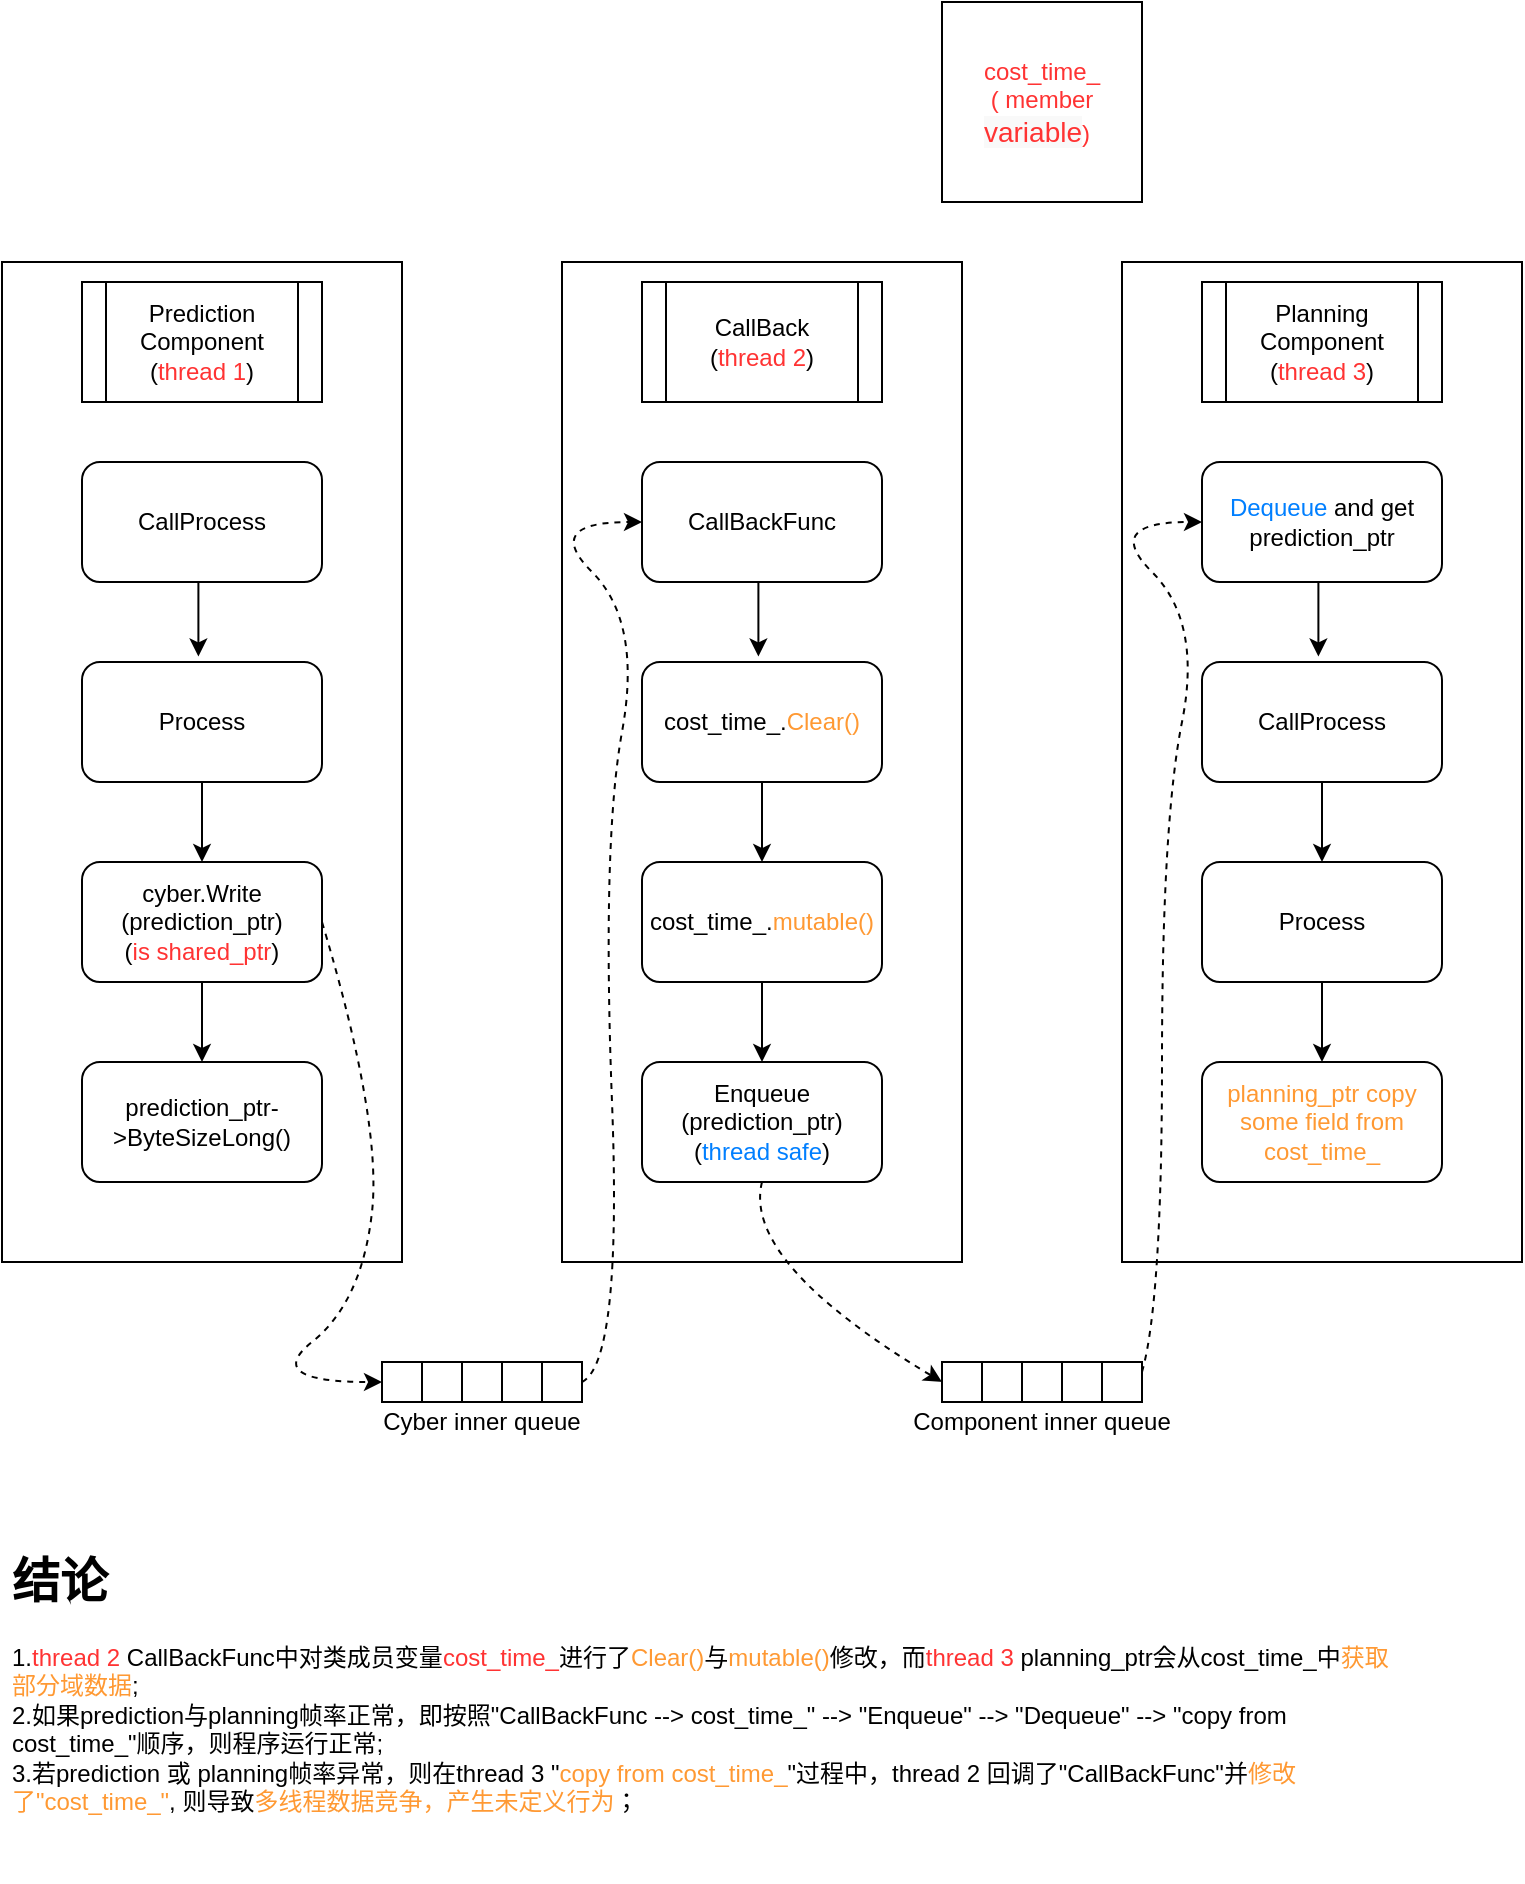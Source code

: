 <mxfile version="14.9.6" type="github">
  <diagram id="V7ID9nHgr5J-yR-d5yib" name="第 1 页">
    <mxGraphModel dx="1422" dy="724" grid="1" gridSize="10" guides="1" tooltips="1" connect="1" arrows="1" fold="1" page="1" pageScale="1" pageWidth="827" pageHeight="1169" math="0" shadow="0">
      <root>
        <mxCell id="0" />
        <mxCell id="1" parent="0" />
        <mxCell id="6c5y5zxhMUdatT_7hTFU-1" value="" style="rounded=0;whiteSpace=wrap;html=1;" vertex="1" parent="1">
          <mxGeometry x="40" y="240" width="200" height="500" as="geometry" />
        </mxCell>
        <mxCell id="6c5y5zxhMUdatT_7hTFU-2" value="Prediction Component&lt;br&gt;(&lt;font color=&quot;#ff3333&quot;&gt;thread 1&lt;/font&gt;)" style="shape=process;whiteSpace=wrap;html=1;backgroundOutline=1;" vertex="1" parent="1">
          <mxGeometry x="80" y="250" width="120" height="60" as="geometry" />
        </mxCell>
        <mxCell id="6c5y5zxhMUdatT_7hTFU-3" style="edgeStyle=orthogonalEdgeStyle;rounded=0;orthogonalLoop=1;jettySize=auto;html=1;exitX=0.5;exitY=1;exitDx=0;exitDy=0;entryX=0.485;entryY=-0.046;entryDx=0;entryDy=0;entryPerimeter=0;" edge="1" parent="1" source="6c5y5zxhMUdatT_7hTFU-4" target="6c5y5zxhMUdatT_7hTFU-6">
          <mxGeometry relative="1" as="geometry" />
        </mxCell>
        <mxCell id="6c5y5zxhMUdatT_7hTFU-4" value="CallProcess" style="rounded=1;whiteSpace=wrap;html=1;" vertex="1" parent="1">
          <mxGeometry x="80" y="340" width="120" height="60" as="geometry" />
        </mxCell>
        <mxCell id="6c5y5zxhMUdatT_7hTFU-5" style="edgeStyle=orthogonalEdgeStyle;rounded=0;orthogonalLoop=1;jettySize=auto;html=1;exitX=0.5;exitY=1;exitDx=0;exitDy=0;entryX=0.5;entryY=0;entryDx=0;entryDy=0;" edge="1" parent="1" source="6c5y5zxhMUdatT_7hTFU-6" target="6c5y5zxhMUdatT_7hTFU-8">
          <mxGeometry relative="1" as="geometry" />
        </mxCell>
        <mxCell id="6c5y5zxhMUdatT_7hTFU-6" value="Process" style="rounded=1;whiteSpace=wrap;html=1;" vertex="1" parent="1">
          <mxGeometry x="80" y="440" width="120" height="60" as="geometry" />
        </mxCell>
        <mxCell id="6c5y5zxhMUdatT_7hTFU-7" style="edgeStyle=orthogonalEdgeStyle;rounded=0;orthogonalLoop=1;jettySize=auto;html=1;exitX=0.5;exitY=1;exitDx=0;exitDy=0;entryX=0.5;entryY=0;entryDx=0;entryDy=0;" edge="1" parent="1" source="6c5y5zxhMUdatT_7hTFU-8" target="6c5y5zxhMUdatT_7hTFU-9">
          <mxGeometry relative="1" as="geometry" />
        </mxCell>
        <mxCell id="6c5y5zxhMUdatT_7hTFU-8" value="cyber.Write&lt;br&gt;(prediction_ptr)&lt;br&gt;(&lt;font color=&quot;#ff3333&quot;&gt;is shared_ptr&lt;/font&gt;)" style="rounded=1;whiteSpace=wrap;html=1;" vertex="1" parent="1">
          <mxGeometry x="80" y="540" width="120" height="60" as="geometry" />
        </mxCell>
        <mxCell id="6c5y5zxhMUdatT_7hTFU-9" value="prediction_ptr-&amp;gt;ByteSizeLong()" style="rounded=1;whiteSpace=wrap;html=1;" vertex="1" parent="1">
          <mxGeometry x="80" y="640" width="120" height="60" as="geometry" />
        </mxCell>
        <mxCell id="6c5y5zxhMUdatT_7hTFU-10" value="" style="rounded=0;whiteSpace=wrap;html=1;" vertex="1" parent="1">
          <mxGeometry x="320" y="240" width="200" height="500" as="geometry" />
        </mxCell>
        <mxCell id="6c5y5zxhMUdatT_7hTFU-11" value="CallBack&lt;br&gt;(&lt;font color=&quot;#ff3333&quot;&gt;thread 2&lt;/font&gt;)" style="shape=process;whiteSpace=wrap;html=1;backgroundOutline=1;" vertex="1" parent="1">
          <mxGeometry x="360" y="250" width="120" height="60" as="geometry" />
        </mxCell>
        <mxCell id="6c5y5zxhMUdatT_7hTFU-12" style="edgeStyle=orthogonalEdgeStyle;rounded=0;orthogonalLoop=1;jettySize=auto;html=1;exitX=0.5;exitY=1;exitDx=0;exitDy=0;entryX=0.485;entryY=-0.046;entryDx=0;entryDy=0;entryPerimeter=0;" edge="1" parent="1" source="6c5y5zxhMUdatT_7hTFU-13" target="6c5y5zxhMUdatT_7hTFU-15">
          <mxGeometry relative="1" as="geometry" />
        </mxCell>
        <mxCell id="6c5y5zxhMUdatT_7hTFU-13" value="CallBackFunc" style="rounded=1;whiteSpace=wrap;html=1;" vertex="1" parent="1">
          <mxGeometry x="360" y="340" width="120" height="60" as="geometry" />
        </mxCell>
        <mxCell id="6c5y5zxhMUdatT_7hTFU-44" style="edgeStyle=orthogonalEdgeStyle;rounded=0;orthogonalLoop=1;jettySize=auto;html=1;exitX=0.5;exitY=1;exitDx=0;exitDy=0;" edge="1" parent="1" source="6c5y5zxhMUdatT_7hTFU-15" target="6c5y5zxhMUdatT_7hTFU-43">
          <mxGeometry relative="1" as="geometry" />
        </mxCell>
        <mxCell id="6c5y5zxhMUdatT_7hTFU-15" value="cost_time_.&lt;font color=&quot;#ff9933&quot;&gt;Clear()&lt;/font&gt;" style="rounded=1;whiteSpace=wrap;html=1;" vertex="1" parent="1">
          <mxGeometry x="360" y="440" width="120" height="60" as="geometry" />
        </mxCell>
        <mxCell id="6c5y5zxhMUdatT_7hTFU-16" value="Enqueue&lt;br&gt;(prediction_ptr)&lt;br&gt;(&lt;font color=&quot;#007fff&quot;&gt;thread safe&lt;/font&gt;)" style="rounded=1;whiteSpace=wrap;html=1;" vertex="1" parent="1">
          <mxGeometry x="360" y="640" width="120" height="60" as="geometry" />
        </mxCell>
        <mxCell id="6c5y5zxhMUdatT_7hTFU-17" value="" style="rounded=0;whiteSpace=wrap;html=1;" vertex="1" parent="1">
          <mxGeometry x="600" y="240" width="200" height="500" as="geometry" />
        </mxCell>
        <mxCell id="6c5y5zxhMUdatT_7hTFU-18" value="Planning Component&lt;br&gt;(&lt;font color=&quot;#ff3333&quot;&gt;thread 3&lt;/font&gt;)" style="shape=process;whiteSpace=wrap;html=1;backgroundOutline=1;" vertex="1" parent="1">
          <mxGeometry x="640" y="250" width="120" height="60" as="geometry" />
        </mxCell>
        <mxCell id="6c5y5zxhMUdatT_7hTFU-19" style="edgeStyle=orthogonalEdgeStyle;rounded=0;orthogonalLoop=1;jettySize=auto;html=1;exitX=0.5;exitY=1;exitDx=0;exitDy=0;entryX=0.485;entryY=-0.046;entryDx=0;entryDy=0;entryPerimeter=0;" edge="1" parent="1" source="6c5y5zxhMUdatT_7hTFU-20" target="6c5y5zxhMUdatT_7hTFU-22">
          <mxGeometry relative="1" as="geometry" />
        </mxCell>
        <mxCell id="6c5y5zxhMUdatT_7hTFU-20" value="&lt;font color=&quot;#007fff&quot;&gt;Dequeue&lt;/font&gt; and get&lt;br&gt;prediction_ptr" style="rounded=1;whiteSpace=wrap;html=1;" vertex="1" parent="1">
          <mxGeometry x="640" y="340" width="120" height="60" as="geometry" />
        </mxCell>
        <mxCell id="6c5y5zxhMUdatT_7hTFU-21" style="edgeStyle=orthogonalEdgeStyle;rounded=0;orthogonalLoop=1;jettySize=auto;html=1;exitX=0.5;exitY=1;exitDx=0;exitDy=0;entryX=0.5;entryY=0;entryDx=0;entryDy=0;" edge="1" parent="1" source="6c5y5zxhMUdatT_7hTFU-22" target="6c5y5zxhMUdatT_7hTFU-24">
          <mxGeometry relative="1" as="geometry" />
        </mxCell>
        <mxCell id="6c5y5zxhMUdatT_7hTFU-22" value="CallProcess" style="rounded=1;whiteSpace=wrap;html=1;" vertex="1" parent="1">
          <mxGeometry x="640" y="440" width="120" height="60" as="geometry" />
        </mxCell>
        <mxCell id="6c5y5zxhMUdatT_7hTFU-23" style="edgeStyle=orthogonalEdgeStyle;rounded=0;orthogonalLoop=1;jettySize=auto;html=1;exitX=0.5;exitY=1;exitDx=0;exitDy=0;entryX=0.5;entryY=0;entryDx=0;entryDy=0;" edge="1" parent="1" source="6c5y5zxhMUdatT_7hTFU-24" target="6c5y5zxhMUdatT_7hTFU-25">
          <mxGeometry relative="1" as="geometry" />
        </mxCell>
        <mxCell id="6c5y5zxhMUdatT_7hTFU-24" value="Process" style="rounded=1;whiteSpace=wrap;html=1;" vertex="1" parent="1">
          <mxGeometry x="640" y="540" width="120" height="60" as="geometry" />
        </mxCell>
        <mxCell id="6c5y5zxhMUdatT_7hTFU-25" value="&lt;font color=&quot;#ff9933&quot;&gt;planning_ptr copy some field from cost_time_&lt;/font&gt;" style="rounded=1;whiteSpace=wrap;html=1;" vertex="1" parent="1">
          <mxGeometry x="640" y="640" width="120" height="60" as="geometry" />
        </mxCell>
        <mxCell id="6c5y5zxhMUdatT_7hTFU-26" value="" style="whiteSpace=wrap;html=1;aspect=fixed;" vertex="1" parent="1">
          <mxGeometry x="230" y="790" width="20" height="20" as="geometry" />
        </mxCell>
        <mxCell id="6c5y5zxhMUdatT_7hTFU-27" value="" style="whiteSpace=wrap;html=1;aspect=fixed;" vertex="1" parent="1">
          <mxGeometry x="250" y="790" width="20" height="20" as="geometry" />
        </mxCell>
        <mxCell id="6c5y5zxhMUdatT_7hTFU-28" value="" style="whiteSpace=wrap;html=1;aspect=fixed;" vertex="1" parent="1">
          <mxGeometry x="270" y="790" width="20" height="20" as="geometry" />
        </mxCell>
        <mxCell id="6c5y5zxhMUdatT_7hTFU-29" value="" style="whiteSpace=wrap;html=1;aspect=fixed;" vertex="1" parent="1">
          <mxGeometry x="290" y="790" width="20" height="20" as="geometry" />
        </mxCell>
        <mxCell id="6c5y5zxhMUdatT_7hTFU-30" value="" style="whiteSpace=wrap;html=1;aspect=fixed;" vertex="1" parent="1">
          <mxGeometry x="310" y="790" width="20" height="20" as="geometry" />
        </mxCell>
        <mxCell id="6c5y5zxhMUdatT_7hTFU-31" value="" style="curved=1;endArrow=classic;html=1;entryX=0;entryY=0.5;entryDx=0;entryDy=0;exitX=1;exitY=0.5;exitDx=0;exitDy=0;dashed=1;" edge="1" parent="1" source="6c5y5zxhMUdatT_7hTFU-8" target="6c5y5zxhMUdatT_7hTFU-26">
          <mxGeometry width="50" height="50" relative="1" as="geometry">
            <mxPoint x="120" y="780" as="sourcePoint" />
            <mxPoint x="160" y="780" as="targetPoint" />
            <Array as="points">
              <mxPoint x="230" y="670" />
              <mxPoint x="220" y="760" />
              <mxPoint x="170" y="800" />
            </Array>
          </mxGeometry>
        </mxCell>
        <mxCell id="6c5y5zxhMUdatT_7hTFU-32" value="" style="curved=1;endArrow=classic;html=1;dashed=1;exitX=1;exitY=0.5;exitDx=0;exitDy=0;" edge="1" parent="1" source="6c5y5zxhMUdatT_7hTFU-30">
          <mxGeometry width="50" height="50" relative="1" as="geometry">
            <mxPoint x="290" y="500" as="sourcePoint" />
            <mxPoint x="360" y="370" as="targetPoint" />
            <Array as="points">
              <mxPoint x="350" y="790" />
              <mxPoint x="340" y="530" />
              <mxPoint x="360" y="420" />
              <mxPoint x="310" y="370" />
            </Array>
          </mxGeometry>
        </mxCell>
        <mxCell id="6c5y5zxhMUdatT_7hTFU-33" value="Cyber inner queue" style="text;html=1;strokeColor=none;fillColor=none;align=center;verticalAlign=middle;whiteSpace=wrap;rounded=0;" vertex="1" parent="1">
          <mxGeometry x="220" y="810" width="120" height="20" as="geometry" />
        </mxCell>
        <mxCell id="6c5y5zxhMUdatT_7hTFU-34" value="" style="whiteSpace=wrap;html=1;aspect=fixed;" vertex="1" parent="1">
          <mxGeometry x="510" y="790" width="20" height="20" as="geometry" />
        </mxCell>
        <mxCell id="6c5y5zxhMUdatT_7hTFU-35" value="" style="whiteSpace=wrap;html=1;aspect=fixed;" vertex="1" parent="1">
          <mxGeometry x="530" y="790" width="20" height="20" as="geometry" />
        </mxCell>
        <mxCell id="6c5y5zxhMUdatT_7hTFU-36" value="" style="whiteSpace=wrap;html=1;aspect=fixed;" vertex="1" parent="1">
          <mxGeometry x="550" y="790" width="20" height="20" as="geometry" />
        </mxCell>
        <mxCell id="6c5y5zxhMUdatT_7hTFU-37" value="" style="whiteSpace=wrap;html=1;aspect=fixed;" vertex="1" parent="1">
          <mxGeometry x="570" y="790" width="20" height="20" as="geometry" />
        </mxCell>
        <mxCell id="6c5y5zxhMUdatT_7hTFU-38" value="" style="whiteSpace=wrap;html=1;aspect=fixed;" vertex="1" parent="1">
          <mxGeometry x="590" y="790" width="20" height="20" as="geometry" />
        </mxCell>
        <mxCell id="6c5y5zxhMUdatT_7hTFU-39" value="Component inner queue" style="text;html=1;strokeColor=none;fillColor=none;align=center;verticalAlign=middle;whiteSpace=wrap;rounded=0;" vertex="1" parent="1">
          <mxGeometry x="490" y="810" width="140" height="20" as="geometry" />
        </mxCell>
        <mxCell id="6c5y5zxhMUdatT_7hTFU-40" value="" style="curved=1;endArrow=classic;html=1;dashed=1;entryX=0;entryY=0.5;entryDx=0;entryDy=0;exitX=0.5;exitY=1;exitDx=0;exitDy=0;" edge="1" parent="1" source="6c5y5zxhMUdatT_7hTFU-16" target="6c5y5zxhMUdatT_7hTFU-34">
          <mxGeometry width="50" height="50" relative="1" as="geometry">
            <mxPoint x="420" y="700" as="sourcePoint" />
            <mxPoint x="470" y="650" as="targetPoint" />
            <Array as="points">
              <mxPoint x="410" y="740" />
            </Array>
          </mxGeometry>
        </mxCell>
        <mxCell id="6c5y5zxhMUdatT_7hTFU-41" value="" style="curved=1;endArrow=classic;html=1;dashed=1;exitX=1;exitY=0.25;exitDx=0;exitDy=0;" edge="1" parent="1" source="6c5y5zxhMUdatT_7hTFU-38">
          <mxGeometry width="50" height="50" relative="1" as="geometry">
            <mxPoint x="590" y="420" as="sourcePoint" />
            <mxPoint x="640" y="370" as="targetPoint" />
            <Array as="points">
              <mxPoint x="620" y="760" />
              <mxPoint x="620" y="520" />
              <mxPoint x="640" y="420" />
              <mxPoint x="590" y="370" />
            </Array>
          </mxGeometry>
        </mxCell>
        <mxCell id="6c5y5zxhMUdatT_7hTFU-42" value="&lt;font color=&quot;#ff3333&quot;&gt;cost_time_&lt;br&gt;( member&lt;br&gt;&lt;/font&gt;&lt;div style=&quot;text-align: left&quot;&gt;&lt;font color=&quot;#ff3333&quot;&gt;&lt;font face=&quot;arial, pingfang sc, hiragino sans gb, stheiti, microsoft yahei, wenquanyi micro hei, sans-serif&quot;&gt;&lt;span style=&quot;font-size: 14px ; background-color: rgb(249 , 249 , 249)&quot;&gt;variable&lt;/span&gt;&lt;/font&gt;&lt;span&gt;)&lt;/span&gt;&lt;/font&gt;&lt;/div&gt;" style="whiteSpace=wrap;html=1;aspect=fixed;" vertex="1" parent="1">
          <mxGeometry x="510" y="110" width="100" height="100" as="geometry" />
        </mxCell>
        <mxCell id="6c5y5zxhMUdatT_7hTFU-45" style="edgeStyle=orthogonalEdgeStyle;rounded=0;orthogonalLoop=1;jettySize=auto;html=1;exitX=0.5;exitY=1;exitDx=0;exitDy=0;entryX=0.5;entryY=0;entryDx=0;entryDy=0;" edge="1" parent="1" source="6c5y5zxhMUdatT_7hTFU-43" target="6c5y5zxhMUdatT_7hTFU-16">
          <mxGeometry relative="1" as="geometry" />
        </mxCell>
        <mxCell id="6c5y5zxhMUdatT_7hTFU-43" value="cost_time_.&lt;font color=&quot;#ff9933&quot;&gt;mutable()&lt;/font&gt;" style="rounded=1;whiteSpace=wrap;html=1;" vertex="1" parent="1">
          <mxGeometry x="360" y="540" width="120" height="60" as="geometry" />
        </mxCell>
        <mxCell id="6c5y5zxhMUdatT_7hTFU-47" value="&lt;h1&gt;结论&lt;/h1&gt;&lt;div&gt;1.&lt;font color=&quot;#ff3333&quot;&gt;thread 2&lt;/font&gt; CallBackFunc中对类成员变量&lt;font color=&quot;#ff3333&quot;&gt;cost_time_&lt;/font&gt;进行了&lt;font color=&quot;#ff9933&quot;&gt;Clear()&lt;/font&gt;与&lt;font color=&quot;#ff9933&quot;&gt;mutable()&lt;/font&gt;修改，而&lt;font color=&quot;#ff3333&quot;&gt;thread 3&lt;/font&gt; planning_ptr会从cost_time_中&lt;font color=&quot;#ff9933&quot;&gt;获取部分域数据&lt;/font&gt;;&lt;/div&gt;&lt;div&gt;2.如果prediction与planning帧率正常，即按照&quot;CallBackFunc --&amp;gt; cost_time_&quot; --&amp;gt; &quot;Enqueue&quot; --&amp;gt; &quot;Dequeue&quot; --&amp;gt; &quot;copy from cost_time_&quot;顺序，则程序运行正常;&lt;/div&gt;&lt;div&gt;3.若prediction 或 planning帧率异常，则在thread 3 &quot;&lt;font color=&quot;#ff9933&quot;&gt;copy from cost_time_&lt;/font&gt;&quot;过程中，thread 2 回调了&quot;CallBackFunc&quot;并&lt;font color=&quot;#ff9933&quot;&gt;修改了&quot;cost_time_&quot;&lt;/font&gt;, 则导致&lt;font color=&quot;#ff9933&quot;&gt;多线程数据竞争，产生未定义行为&lt;/font&gt;；&lt;/div&gt;" style="text;html=1;strokeColor=none;fillColor=none;spacing=5;spacingTop=-20;whiteSpace=wrap;overflow=hidden;rounded=0;" vertex="1" parent="1">
          <mxGeometry x="40" y="880" width="700" height="170" as="geometry" />
        </mxCell>
      </root>
    </mxGraphModel>
  </diagram>
</mxfile>
